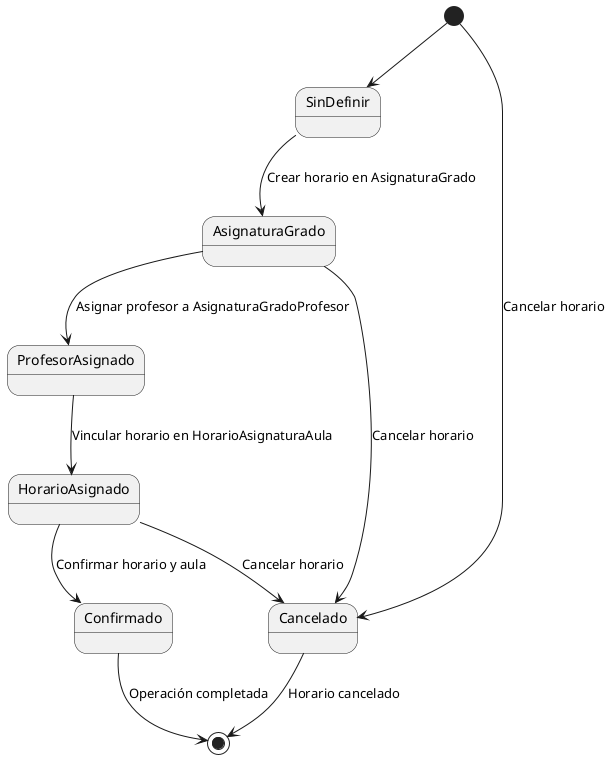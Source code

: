 @startuml
' Diagrama de estados para Horario
state "SinDefinir" as SinDefinir_Horario
state "AsignaturaGrado" as Definido_Horario
state "ProfesorAsignado" as ProfesorAsignado
state "HorarioAsignado" as HorarioAsignado
state "Confirmado" as Confirmado_Horario
state "Cancelado" as Cancelado_Horario

[*] --> SinDefinir_Horario
SinDefinir_Horario --> Definido_Horario : Crear horario en AsignaturaGrado
Definido_Horario --> ProfesorAsignado : Asignar profesor a AsignaturaGradoProfesor
ProfesorAsignado --> HorarioAsignado : Vincular horario en HorarioAsignaturaAula
HorarioAsignado --> Confirmado_Horario : Confirmar horario y aula
HorarioAsignado --> Cancelado_Horario : Cancelar horario
Definido_Horario --> Cancelado_Horario : Cancelar horario
[*] --> Cancelado_Horario : Cancelar horario
Confirmado_Horario --> [*] : Operación completada
Cancelado_Horario --> [*] : Horario cancelado
@enduml
